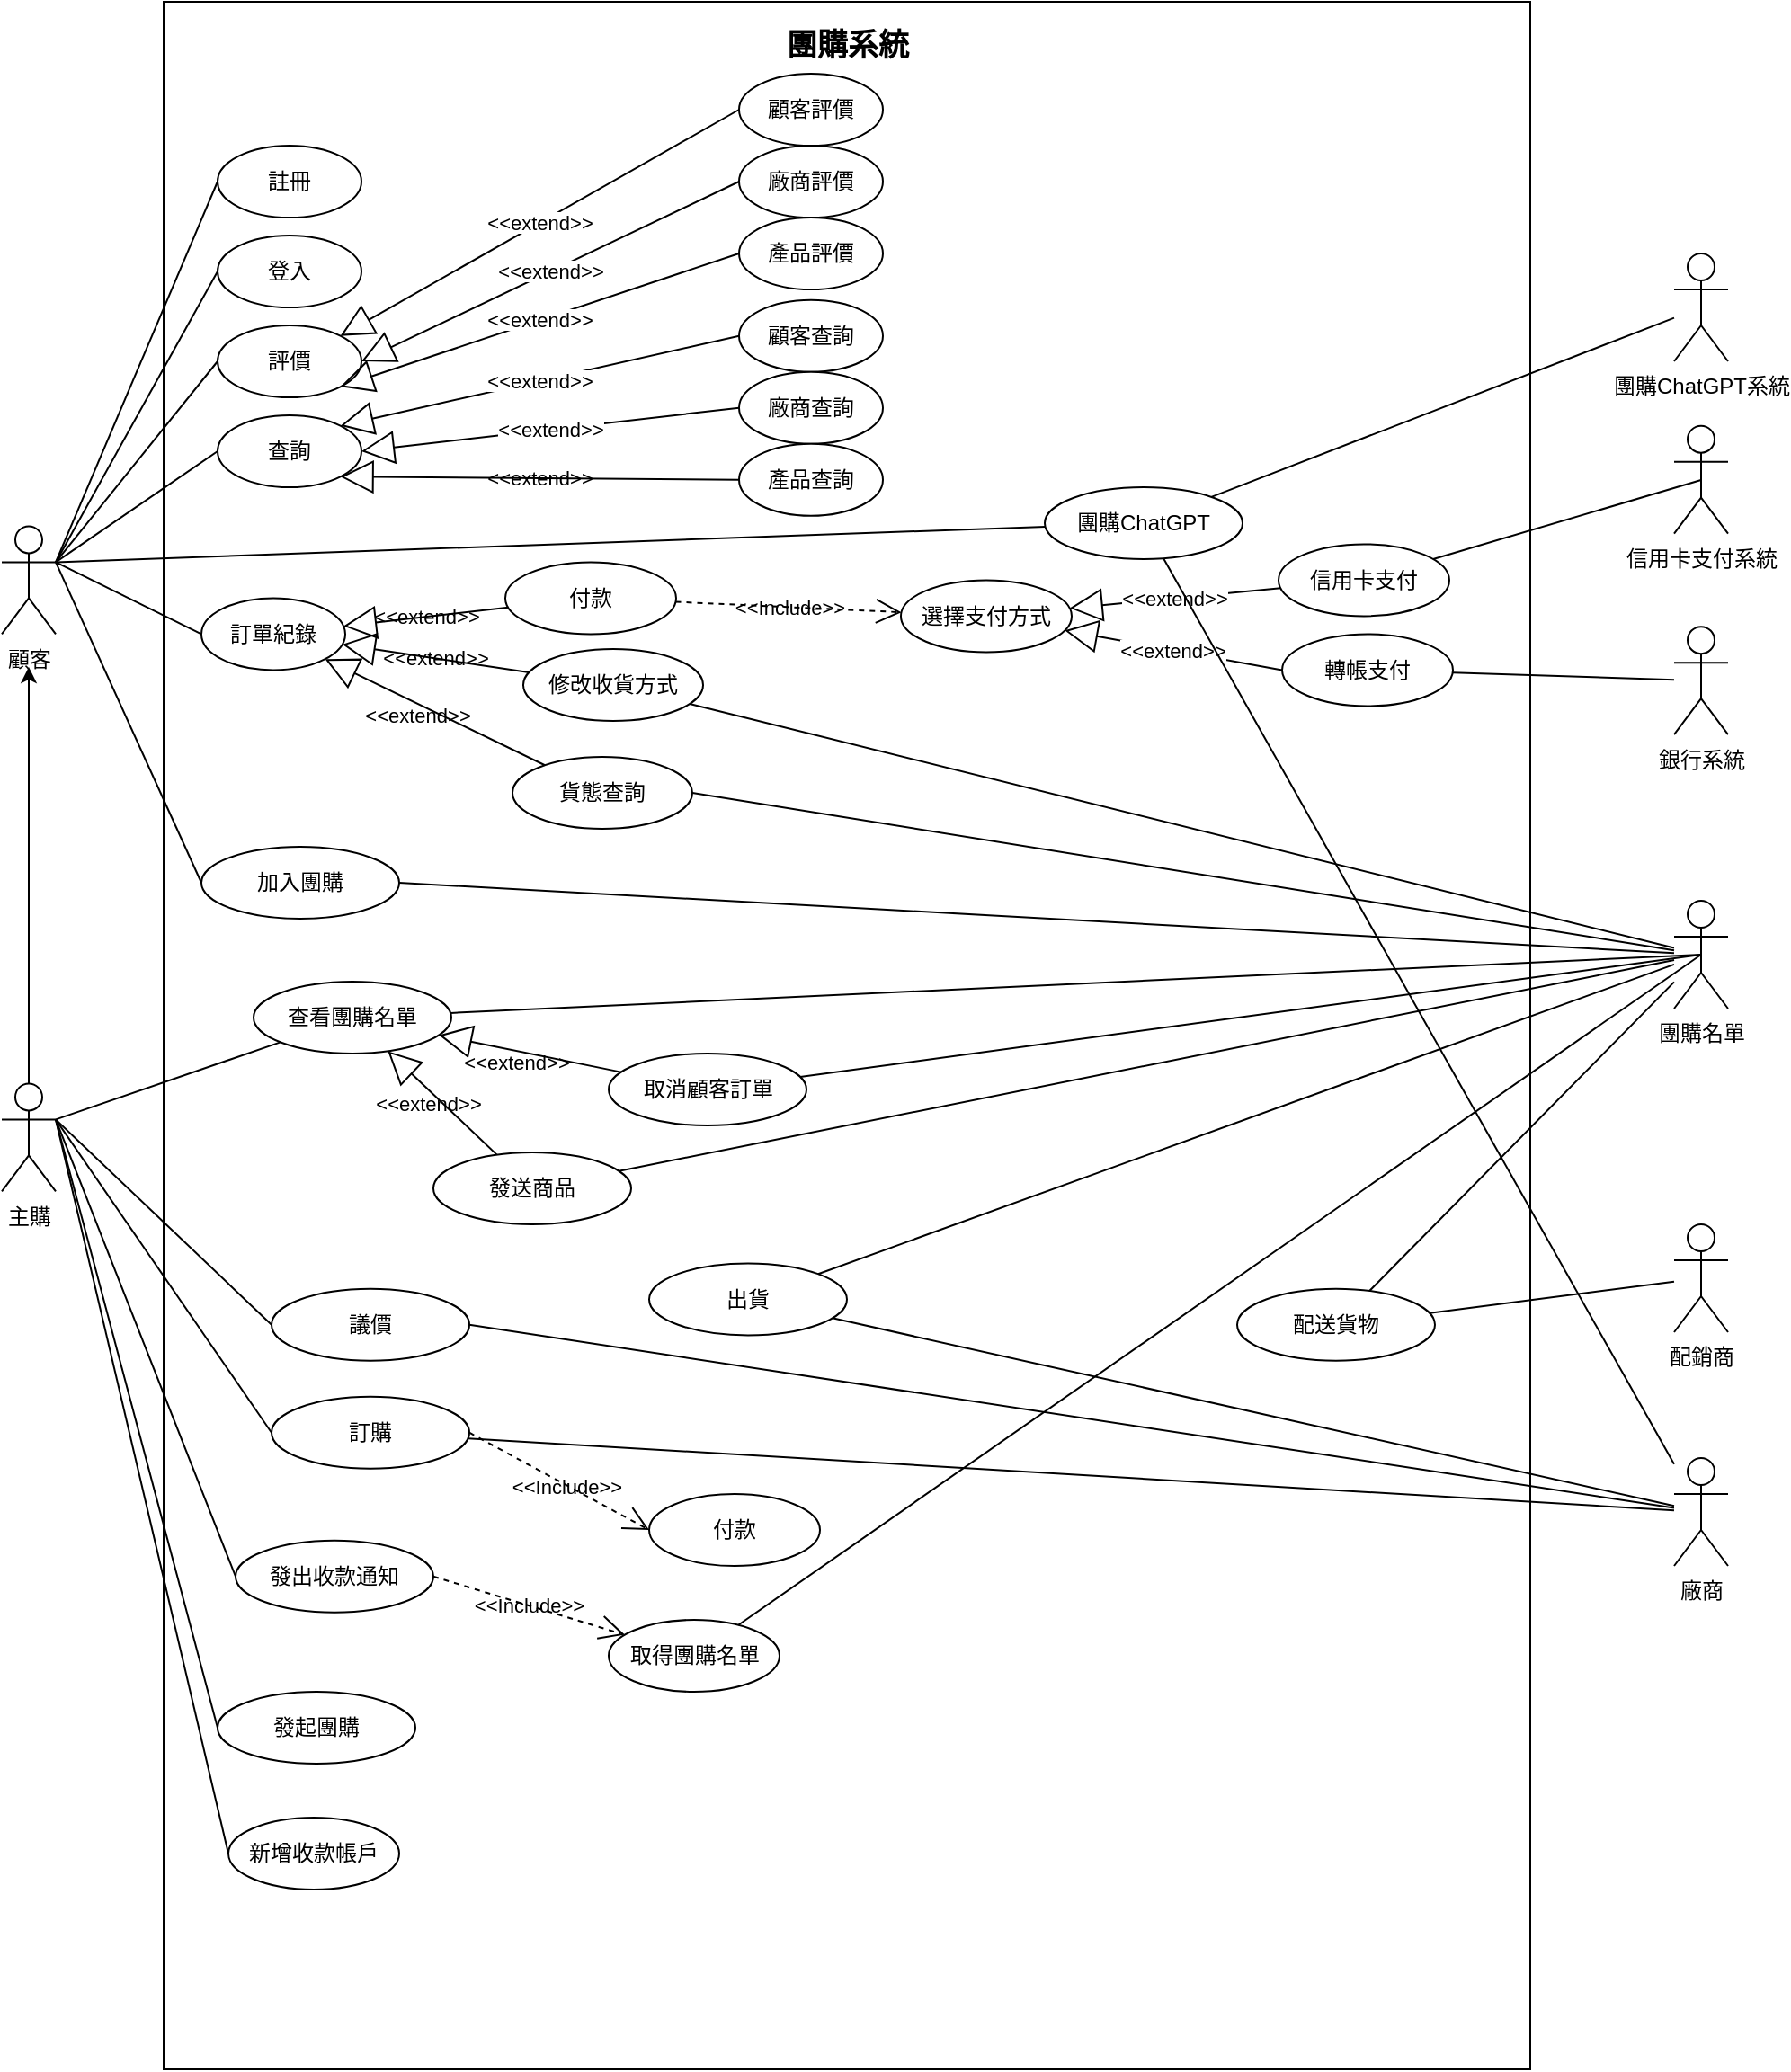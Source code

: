 <mxfile version="22.0.2" type="github">
  <diagram name="第 1 页" id="-ltAU7qZAbOefrUTDTnM">
    <mxGraphModel dx="802" dy="797" grid="1" gridSize="10" guides="1" tooltips="1" connect="1" arrows="1" fold="1" page="1" pageScale="1" pageWidth="827" pageHeight="1169" background="#FFFFFF" math="0" shadow="0">
      <root>
        <mxCell id="0" />
        <mxCell id="1" parent="0" />
        <mxCell id="23oSz3EyL7wXVmBEdO4Q-10" value="" style="rounded=0;whiteSpace=wrap;html=1;fillColor=none;" vertex="1" parent="1">
          <mxGeometry x="120" width="760" height="1150" as="geometry" />
        </mxCell>
        <mxCell id="TU4aSk22JaYozT5Npltr-1" value="顧客" style="shape=umlActor;verticalLabelPosition=bottom;verticalAlign=top;html=1;outlineConnect=0;labelBackgroundColor=none;rounded=1;" parent="1" vertex="1">
          <mxGeometry x="30" y="291.72" width="30" height="60" as="geometry" />
        </mxCell>
        <mxCell id="TU4aSk22JaYozT5Npltr-35" style="edgeStyle=orthogonalEdgeStyle;rounded=1;orthogonalLoop=1;jettySize=auto;html=1;labelBackgroundColor=none;fontColor=default;" parent="1" source="TU4aSk22JaYozT5Npltr-4" edge="1">
          <mxGeometry relative="1" as="geometry">
            <mxPoint x="45" y="370" as="targetPoint" />
          </mxGeometry>
        </mxCell>
        <mxCell id="TU4aSk22JaYozT5Npltr-4" value="主購" style="shape=umlActor;verticalLabelPosition=bottom;verticalAlign=top;html=1;outlineConnect=0;labelBackgroundColor=none;rounded=1;" parent="1" vertex="1">
          <mxGeometry x="30" y="601.72" width="30" height="60" as="geometry" />
        </mxCell>
        <mxCell id="TU4aSk22JaYozT5Npltr-7" value="廠商" style="shape=umlActor;verticalLabelPosition=bottom;verticalAlign=top;html=1;outlineConnect=0;labelBackgroundColor=none;rounded=1;" parent="1" vertex="1">
          <mxGeometry x="960" y="810" width="30" height="60" as="geometry" />
        </mxCell>
        <mxCell id="TU4aSk22JaYozT5Npltr-9" value="配銷商" style="shape=umlActor;verticalLabelPosition=bottom;verticalAlign=top;html=1;outlineConnect=0;labelBackgroundColor=none;rounded=1;" parent="1" vertex="1">
          <mxGeometry x="960" y="680" width="30" height="60" as="geometry" />
        </mxCell>
        <mxCell id="TU4aSk22JaYozT5Npltr-10" value="團購ChatGPT系統" style="shape=umlActor;verticalLabelPosition=bottom;verticalAlign=top;html=1;outlineConnect=0;labelBackgroundColor=none;rounded=1;" parent="1" vertex="1">
          <mxGeometry x="960" y="140" width="30" height="60" as="geometry" />
        </mxCell>
        <mxCell id="TU4aSk22JaYozT5Npltr-18" value="評價" style="ellipse;whiteSpace=wrap;html=1;labelBackgroundColor=none;rounded=1;" parent="1" vertex="1">
          <mxGeometry x="150" y="180" width="80" height="40" as="geometry" />
        </mxCell>
        <mxCell id="TU4aSk22JaYozT5Npltr-19" value="顧客評價" style="ellipse;whiteSpace=wrap;html=1;labelBackgroundColor=none;rounded=1;" parent="1" vertex="1">
          <mxGeometry x="440" y="40" width="80" height="40" as="geometry" />
        </mxCell>
        <mxCell id="TU4aSk22JaYozT5Npltr-20" value="廠商評價" style="ellipse;whiteSpace=wrap;html=1;labelBackgroundColor=none;rounded=1;" parent="1" vertex="1">
          <mxGeometry x="440" y="80" width="80" height="40" as="geometry" />
        </mxCell>
        <mxCell id="TU4aSk22JaYozT5Npltr-21" value="產品評價" style="ellipse;whiteSpace=wrap;html=1;labelBackgroundColor=none;rounded=1;" parent="1" vertex="1">
          <mxGeometry x="440" y="120" width="80" height="40" as="geometry" />
        </mxCell>
        <mxCell id="TU4aSk22JaYozT5Npltr-28" value="&lt;span style=&quot;color: rgb(0, 0, 0); font-family: Helvetica; font-size: 11px; font-style: normal; font-variant-ligatures: normal; font-variant-caps: normal; font-weight: 400; letter-spacing: normal; orphans: 2; text-align: center; text-indent: 0px; text-transform: none; widows: 2; word-spacing: 0px; -webkit-text-stroke-width: 0px; background-color: rgb(255, 255, 255); text-decoration-thickness: initial; text-decoration-style: initial; text-decoration-color: initial; float: none; display: inline !important;&quot;&gt;&amp;lt;&amp;lt;extend&amp;gt;&amp;gt;&lt;/span&gt;" style="endArrow=block;endSize=16;endFill=0;html=1;rounded=1;exitX=0;exitY=0.5;exitDx=0;exitDy=0;entryX=1;entryY=0;entryDx=0;entryDy=0;labelBackgroundColor=none;fontColor=default;" parent="1" source="TU4aSk22JaYozT5Npltr-19" target="TU4aSk22JaYozT5Npltr-18" edge="1">
          <mxGeometry width="160" relative="1" as="geometry">
            <mxPoint x="380" y="405.86" as="sourcePoint" />
            <mxPoint x="540" y="405.86" as="targetPoint" />
          </mxGeometry>
        </mxCell>
        <mxCell id="TU4aSk22JaYozT5Npltr-29" value="&lt;span style=&quot;color: rgb(0, 0, 0); font-family: Helvetica; font-size: 11px; font-style: normal; font-variant-ligatures: normal; font-variant-caps: normal; font-weight: 400; letter-spacing: normal; orphans: 2; text-align: center; text-indent: 0px; text-transform: none; widows: 2; word-spacing: 0px; -webkit-text-stroke-width: 0px; background-color: rgb(255, 255, 255); text-decoration-thickness: initial; text-decoration-style: initial; text-decoration-color: initial; float: none; display: inline !important;&quot;&gt;&amp;lt;&amp;lt;extend&amp;gt;&amp;gt;&lt;/span&gt;" style="endArrow=block;endSize=16;endFill=0;html=1;rounded=1;exitX=0;exitY=0.5;exitDx=0;exitDy=0;entryX=1;entryY=0.5;entryDx=0;entryDy=0;labelBackgroundColor=none;fontColor=default;" parent="1" source="TU4aSk22JaYozT5Npltr-20" target="TU4aSk22JaYozT5Npltr-18" edge="1">
          <mxGeometry width="160" relative="1" as="geometry">
            <mxPoint x="380" y="405.86" as="sourcePoint" />
            <mxPoint x="540" y="405.86" as="targetPoint" />
          </mxGeometry>
        </mxCell>
        <mxCell id="TU4aSk22JaYozT5Npltr-30" value="&lt;span style=&quot;color: rgb(0, 0, 0); font-family: Helvetica; font-size: 11px; font-style: normal; font-variant-ligatures: normal; font-variant-caps: normal; font-weight: 400; letter-spacing: normal; orphans: 2; text-align: center; text-indent: 0px; text-transform: none; widows: 2; word-spacing: 0px; -webkit-text-stroke-width: 0px; background-color: rgb(255, 255, 255); text-decoration-thickness: initial; text-decoration-style: initial; text-decoration-color: initial; float: none; display: inline !important;&quot;&gt;&amp;lt;&amp;lt;extend&amp;gt;&amp;gt;&lt;/span&gt;" style="endArrow=block;endSize=16;endFill=0;html=1;rounded=1;exitX=0;exitY=0.5;exitDx=0;exitDy=0;entryX=1;entryY=1;entryDx=0;entryDy=0;labelBackgroundColor=none;fontColor=default;" parent="1" source="TU4aSk22JaYozT5Npltr-21" target="TU4aSk22JaYozT5Npltr-18" edge="1">
          <mxGeometry width="160" relative="1" as="geometry">
            <mxPoint x="380" y="405.86" as="sourcePoint" />
            <mxPoint x="540" y="405.86" as="targetPoint" />
          </mxGeometry>
        </mxCell>
        <mxCell id="TU4aSk22JaYozT5Npltr-36" value="" style="endArrow=none;html=1;rounded=1;entryX=0;entryY=0.5;entryDx=0;entryDy=0;exitX=1;exitY=0.333;exitDx=0;exitDy=0;exitPerimeter=0;labelBackgroundColor=none;fontColor=default;" parent="1" source="TU4aSk22JaYozT5Npltr-1" target="TU4aSk22JaYozT5Npltr-18" edge="1">
          <mxGeometry width="50" height="50" relative="1" as="geometry">
            <mxPoint x="140" y="315.86" as="sourcePoint" />
            <mxPoint x="470" y="295.86" as="targetPoint" />
          </mxGeometry>
        </mxCell>
        <mxCell id="TU4aSk22JaYozT5Npltr-38" value="註冊" style="ellipse;whiteSpace=wrap;html=1;labelBackgroundColor=none;rounded=1;" parent="1" vertex="1">
          <mxGeometry x="150" y="80.0" width="80" height="40" as="geometry" />
        </mxCell>
        <mxCell id="TU4aSk22JaYozT5Npltr-39" value="登入" style="ellipse;whiteSpace=wrap;html=1;labelBackgroundColor=none;rounded=1;" parent="1" vertex="1">
          <mxGeometry x="150" y="130" width="80" height="40" as="geometry" />
        </mxCell>
        <mxCell id="TU4aSk22JaYozT5Npltr-40" value="" style="endArrow=none;html=1;rounded=1;entryX=0;entryY=0.5;entryDx=0;entryDy=0;exitX=1;exitY=0.333;exitDx=0;exitDy=0;exitPerimeter=0;labelBackgroundColor=none;fontColor=default;" parent="1" source="TU4aSk22JaYozT5Npltr-1" target="TU4aSk22JaYozT5Npltr-39" edge="1">
          <mxGeometry width="50" height="50" relative="1" as="geometry">
            <mxPoint x="420" y="305.86" as="sourcePoint" />
            <mxPoint x="470" y="255.86" as="targetPoint" />
          </mxGeometry>
        </mxCell>
        <mxCell id="TU4aSk22JaYozT5Npltr-41" value="" style="endArrow=none;html=1;rounded=1;entryX=0;entryY=0.5;entryDx=0;entryDy=0;labelBackgroundColor=none;fontColor=default;" parent="1" target="TU4aSk22JaYozT5Npltr-38" edge="1">
          <mxGeometry width="50" height="50" relative="1" as="geometry">
            <mxPoint x="60" y="311.72" as="sourcePoint" />
            <mxPoint x="81.716" y="225.862" as="targetPoint" />
          </mxGeometry>
        </mxCell>
        <mxCell id="TU4aSk22JaYozT5Npltr-43" value="查詢" style="ellipse;whiteSpace=wrap;html=1;labelBackgroundColor=none;rounded=1;" parent="1" vertex="1">
          <mxGeometry x="150" y="230" width="80" height="40" as="geometry" />
        </mxCell>
        <mxCell id="TU4aSk22JaYozT5Npltr-44" value="顧客查詢" style="ellipse;whiteSpace=wrap;html=1;labelBackgroundColor=none;rounded=1;" parent="1" vertex="1">
          <mxGeometry x="440" y="165.86" width="80" height="40" as="geometry" />
        </mxCell>
        <mxCell id="TU4aSk22JaYozT5Npltr-45" value="廠商查詢" style="ellipse;whiteSpace=wrap;html=1;labelBackgroundColor=none;rounded=1;" parent="1" vertex="1">
          <mxGeometry x="440" y="205.86" width="80" height="40" as="geometry" />
        </mxCell>
        <mxCell id="TU4aSk22JaYozT5Npltr-46" value="產品查詢" style="ellipse;whiteSpace=wrap;html=1;labelBackgroundColor=none;rounded=1;" parent="1" vertex="1">
          <mxGeometry x="440" y="245.86" width="80" height="40" as="geometry" />
        </mxCell>
        <mxCell id="TU4aSk22JaYozT5Npltr-47" value="&lt;span style=&quot;color: rgb(0, 0, 0); font-family: Helvetica; font-size: 11px; font-style: normal; font-variant-ligatures: normal; font-variant-caps: normal; font-weight: 400; letter-spacing: normal; orphans: 2; text-align: center; text-indent: 0px; text-transform: none; widows: 2; word-spacing: 0px; -webkit-text-stroke-width: 0px; background-color: rgb(255, 255, 255); text-decoration-thickness: initial; text-decoration-style: initial; text-decoration-color: initial; float: none; display: inline !important;&quot;&gt;&amp;lt;&amp;lt;extend&amp;gt;&amp;gt;&lt;/span&gt;" style="endArrow=block;endSize=16;endFill=0;html=1;rounded=1;exitX=0;exitY=0.5;exitDx=0;exitDy=0;entryX=1;entryY=0;entryDx=0;entryDy=0;labelBackgroundColor=none;fontColor=default;" parent="1" source="TU4aSk22JaYozT5Npltr-44" target="TU4aSk22JaYozT5Npltr-43" edge="1">
          <mxGeometry width="160" relative="1" as="geometry">
            <mxPoint x="390" y="555.86" as="sourcePoint" />
            <mxPoint x="550" y="555.86" as="targetPoint" />
          </mxGeometry>
        </mxCell>
        <mxCell id="TU4aSk22JaYozT5Npltr-48" value="&lt;span style=&quot;color: rgb(0, 0, 0); font-family: Helvetica; font-size: 11px; font-style: normal; font-variant-ligatures: normal; font-variant-caps: normal; font-weight: 400; letter-spacing: normal; orphans: 2; text-align: center; text-indent: 0px; text-transform: none; widows: 2; word-spacing: 0px; -webkit-text-stroke-width: 0px; background-color: rgb(255, 255, 255); text-decoration-thickness: initial; text-decoration-style: initial; text-decoration-color: initial; float: none; display: inline !important;&quot;&gt;&amp;lt;&amp;lt;extend&amp;gt;&amp;gt;&lt;/span&gt;" style="endArrow=block;endSize=16;endFill=0;html=1;rounded=1;exitX=0;exitY=0.5;exitDx=0;exitDy=0;entryX=1;entryY=0.5;entryDx=0;entryDy=0;labelBackgroundColor=none;fontColor=default;" parent="1" source="TU4aSk22JaYozT5Npltr-45" target="TU4aSk22JaYozT5Npltr-43" edge="1">
          <mxGeometry width="160" relative="1" as="geometry">
            <mxPoint x="390" y="555.86" as="sourcePoint" />
            <mxPoint x="550" y="555.86" as="targetPoint" />
          </mxGeometry>
        </mxCell>
        <mxCell id="TU4aSk22JaYozT5Npltr-49" value="&amp;lt;&amp;lt;extend&amp;gt;&amp;gt;" style="endArrow=block;endSize=16;endFill=0;html=1;rounded=1;exitX=0;exitY=0.5;exitDx=0;exitDy=0;entryX=1;entryY=1;entryDx=0;entryDy=0;labelBackgroundColor=none;fontColor=default;" parent="1" source="TU4aSk22JaYozT5Npltr-46" target="TU4aSk22JaYozT5Npltr-43" edge="1">
          <mxGeometry width="160" relative="1" as="geometry">
            <mxPoint x="390" y="555.86" as="sourcePoint" />
            <mxPoint x="550" y="555.86" as="targetPoint" />
          </mxGeometry>
        </mxCell>
        <mxCell id="TU4aSk22JaYozT5Npltr-51" value="" style="endArrow=none;html=1;rounded=1;entryX=1;entryY=0.333;entryDx=0;entryDy=0;entryPerimeter=0;exitX=0;exitY=0.5;exitDx=0;exitDy=0;labelBackgroundColor=none;fontColor=default;" parent="1" source="TU4aSk22JaYozT5Npltr-43" target="TU4aSk22JaYozT5Npltr-1" edge="1">
          <mxGeometry width="50" height="50" relative="1" as="geometry">
            <mxPoint x="420" y="405.86" as="sourcePoint" />
            <mxPoint x="470" y="355.86" as="targetPoint" />
          </mxGeometry>
        </mxCell>
        <mxCell id="TU4aSk22JaYozT5Npltr-55" value="加入團購" style="ellipse;whiteSpace=wrap;html=1;labelBackgroundColor=none;rounded=1;" parent="1" vertex="1">
          <mxGeometry x="141" y="470" width="110" height="40" as="geometry" />
        </mxCell>
        <mxCell id="TU4aSk22JaYozT5Npltr-63" value="" style="endArrow=none;html=1;rounded=1;entryX=1;entryY=0.333;entryDx=0;entryDy=0;entryPerimeter=0;exitX=0;exitY=0.5;exitDx=0;exitDy=0;labelBackgroundColor=none;fontColor=default;" parent="1" source="TU4aSk22JaYozT5Npltr-55" target="TU4aSk22JaYozT5Npltr-1" edge="1">
          <mxGeometry width="50" height="50" relative="1" as="geometry">
            <mxPoint x="430" y="535.86" as="sourcePoint" />
            <mxPoint x="480" y="485.86" as="targetPoint" />
          </mxGeometry>
        </mxCell>
        <mxCell id="TU4aSk22JaYozT5Npltr-65" value="發出收款通知" style="ellipse;whiteSpace=wrap;html=1;labelBackgroundColor=none;rounded=1;" parent="1" vertex="1">
          <mxGeometry x="160" y="855.86" width="110" height="40" as="geometry" />
        </mxCell>
        <mxCell id="TU4aSk22JaYozT5Npltr-67" value="" style="endArrow=none;html=1;rounded=1;entryX=0;entryY=0.5;entryDx=0;entryDy=0;exitX=1;exitY=0.333;exitDx=0;exitDy=0;exitPerimeter=0;labelBackgroundColor=none;fontColor=default;" parent="1" source="TU4aSk22JaYozT5Npltr-4" target="TU4aSk22JaYozT5Npltr-65" edge="1">
          <mxGeometry width="50" height="50" relative="1" as="geometry">
            <mxPoint x="430" y="565.86" as="sourcePoint" />
            <mxPoint x="480" y="515.86" as="targetPoint" />
          </mxGeometry>
        </mxCell>
        <mxCell id="TU4aSk22JaYozT5Npltr-68" value="取得團購名單" style="ellipse;whiteSpace=wrap;html=1;labelBackgroundColor=none;rounded=1;" parent="1" vertex="1">
          <mxGeometry x="367.5" y="900" width="95" height="40" as="geometry" />
        </mxCell>
        <mxCell id="TU4aSk22JaYozT5Npltr-69" value="&amp;lt;&amp;lt;Include&amp;gt;&amp;gt;" style="endArrow=open;endSize=12;dashed=1;html=1;rounded=1;exitX=1;exitY=0.5;exitDx=0;exitDy=0;labelBackgroundColor=none;fontColor=default;" parent="1" source="TU4aSk22JaYozT5Npltr-65" target="TU4aSk22JaYozT5Npltr-68" edge="1">
          <mxGeometry width="160" relative="1" as="geometry">
            <mxPoint x="241" y="660.86" as="sourcePoint" />
            <mxPoint x="461" y="660.5" as="targetPoint" />
          </mxGeometry>
        </mxCell>
        <mxCell id="TU4aSk22JaYozT5Npltr-70" value="發起團購" style="ellipse;whiteSpace=wrap;html=1;labelBackgroundColor=none;rounded=1;" parent="1" vertex="1">
          <mxGeometry x="150" y="940" width="110" height="40" as="geometry" />
        </mxCell>
        <mxCell id="TU4aSk22JaYozT5Npltr-71" value="" style="endArrow=none;html=1;rounded=1;entryX=0;entryY=0.5;entryDx=0;entryDy=0;exitX=1;exitY=0.333;exitDx=0;exitDy=0;exitPerimeter=0;labelBackgroundColor=none;fontColor=default;" parent="1" source="TU4aSk22JaYozT5Npltr-4" target="TU4aSk22JaYozT5Npltr-70" edge="1">
          <mxGeometry width="50" height="50" relative="1" as="geometry">
            <mxPoint x="410" y="585.86" as="sourcePoint" />
            <mxPoint x="460" y="535.86" as="targetPoint" />
          </mxGeometry>
        </mxCell>
        <mxCell id="TU4aSk22JaYozT5Npltr-72" value="議價" style="ellipse;whiteSpace=wrap;html=1;labelBackgroundColor=none;rounded=1;" parent="1" vertex="1">
          <mxGeometry x="180" y="715.86" width="110" height="40" as="geometry" />
        </mxCell>
        <mxCell id="TU4aSk22JaYozT5Npltr-73" value="" style="endArrow=none;html=1;rounded=1;entryX=1;entryY=0.333;entryDx=0;entryDy=0;entryPerimeter=0;exitX=0;exitY=0.5;exitDx=0;exitDy=0;labelBackgroundColor=none;fontColor=default;" parent="1" source="TU4aSk22JaYozT5Npltr-72" target="TU4aSk22JaYozT5Npltr-4" edge="1">
          <mxGeometry width="50" height="50" relative="1" as="geometry">
            <mxPoint x="410" y="735.86" as="sourcePoint" />
            <mxPoint x="460" y="685.86" as="targetPoint" />
          </mxGeometry>
        </mxCell>
        <mxCell id="TU4aSk22JaYozT5Npltr-75" value="訂購" style="ellipse;whiteSpace=wrap;html=1;labelBackgroundColor=none;rounded=1;" parent="1" vertex="1">
          <mxGeometry x="180" y="775.86" width="110" height="40" as="geometry" />
        </mxCell>
        <mxCell id="TU4aSk22JaYozT5Npltr-76" value="" style="endArrow=none;html=1;rounded=1;exitX=0;exitY=0.5;exitDx=0;exitDy=0;entryX=1;entryY=0.333;entryDx=0;entryDy=0;entryPerimeter=0;labelBackgroundColor=none;fontColor=default;" parent="1" source="TU4aSk22JaYozT5Npltr-75" target="TU4aSk22JaYozT5Npltr-4" edge="1">
          <mxGeometry width="50" height="50" relative="1" as="geometry">
            <mxPoint x="410" y="725.86" as="sourcePoint" />
            <mxPoint x="60" y="625.86" as="targetPoint" />
          </mxGeometry>
        </mxCell>
        <mxCell id="TU4aSk22JaYozT5Npltr-77" value="付款" style="ellipse;whiteSpace=wrap;html=1;labelBackgroundColor=none;rounded=1;" parent="1" vertex="1">
          <mxGeometry x="390" y="830" width="95" height="40" as="geometry" />
        </mxCell>
        <mxCell id="TU4aSk22JaYozT5Npltr-78" value="&amp;lt;&amp;lt;Include&amp;gt;&amp;gt;" style="endArrow=open;endSize=12;dashed=1;html=1;rounded=1;entryX=0;entryY=0.5;entryDx=0;entryDy=0;exitX=1;exitY=0.5;exitDx=0;exitDy=0;labelBackgroundColor=none;fontColor=default;" parent="1" source="TU4aSk22JaYozT5Npltr-75" target="TU4aSk22JaYozT5Npltr-77" edge="1">
          <mxGeometry x="0.088" y="-1" width="160" relative="1" as="geometry">
            <mxPoint x="240" y="795.86" as="sourcePoint" />
            <mxPoint x="455" y="784.5" as="targetPoint" />
            <mxPoint as="offset" />
          </mxGeometry>
        </mxCell>
        <mxCell id="TU4aSk22JaYozT5Npltr-84" value="新增收款帳戶" style="ellipse;whiteSpace=wrap;html=1;labelBackgroundColor=none;rounded=1;" parent="1" vertex="1">
          <mxGeometry x="156" y="1010" width="95" height="40" as="geometry" />
        </mxCell>
        <mxCell id="TU4aSk22JaYozT5Npltr-86" value="選擇支付方式" style="ellipse;whiteSpace=wrap;html=1;labelBackgroundColor=none;rounded=1;" parent="1" vertex="1">
          <mxGeometry x="530" y="321.72" width="95" height="40" as="geometry" />
        </mxCell>
        <mxCell id="TU4aSk22JaYozT5Npltr-87" value="&amp;lt;&amp;lt;Include&amp;gt;&amp;gt;" style="endArrow=open;endSize=12;dashed=1;html=1;rounded=1;labelBackgroundColor=none;fontColor=default;" parent="1" source="TU4aSk22JaYozT5Npltr-97" target="TU4aSk22JaYozT5Npltr-86" edge="1">
          <mxGeometry width="160" relative="1" as="geometry">
            <mxPoint x="260" y="655.86" as="sourcePoint" />
            <mxPoint x="489" y="690.36" as="targetPoint" />
          </mxGeometry>
        </mxCell>
        <mxCell id="TU4aSk22JaYozT5Npltr-88" value="信用卡支付" style="ellipse;whiteSpace=wrap;html=1;labelBackgroundColor=none;rounded=1;" parent="1" vertex="1">
          <mxGeometry x="740" y="301.72" width="95" height="40" as="geometry" />
        </mxCell>
        <mxCell id="TU4aSk22JaYozT5Npltr-91" value="&lt;span style=&quot;color: rgb(0, 0, 0); font-family: Helvetica; font-size: 11px; font-style: normal; font-variant-ligatures: normal; font-variant-caps: normal; font-weight: 400; letter-spacing: normal; orphans: 2; text-align: center; text-indent: 0px; text-transform: none; widows: 2; word-spacing: 0px; -webkit-text-stroke-width: 0px; background-color: rgb(255, 255, 255); text-decoration-thickness: initial; text-decoration-style: initial; text-decoration-color: initial; float: none; display: inline !important;&quot;&gt;&amp;lt;&amp;lt;extend&amp;gt;&amp;gt;&lt;/span&gt;" style="endArrow=block;endSize=16;endFill=0;html=1;rounded=1;labelBackgroundColor=none;fontColor=default;" parent="1" source="TU4aSk22JaYozT5Npltr-88" target="TU4aSk22JaYozT5Npltr-86" edge="1">
          <mxGeometry x="0.001" width="160" relative="1" as="geometry">
            <mxPoint x="622" y="429.86" as="sourcePoint" />
            <mxPoint x="480" y="525.86" as="targetPoint" />
            <mxPoint as="offset" />
          </mxGeometry>
        </mxCell>
        <mxCell id="TU4aSk22JaYozT5Npltr-92" value="轉帳支付" style="ellipse;whiteSpace=wrap;html=1;labelBackgroundColor=none;rounded=1;" parent="1" vertex="1">
          <mxGeometry x="742" y="351.72" width="95" height="40" as="geometry" />
        </mxCell>
        <mxCell id="TU4aSk22JaYozT5Npltr-93" value="&lt;span style=&quot;color: rgb(0, 0, 0); font-family: Helvetica; font-size: 11px; font-style: normal; font-variant-ligatures: normal; font-variant-caps: normal; font-weight: 400; letter-spacing: normal; orphans: 2; text-align: center; text-indent: 0px; text-transform: none; widows: 2; word-spacing: 0px; -webkit-text-stroke-width: 0px; background-color: rgb(255, 255, 255); text-decoration-thickness: initial; text-decoration-style: initial; text-decoration-color: initial; float: none; display: inline !important;&quot;&gt;&amp;lt;&amp;lt;extend&amp;gt;&amp;gt;&lt;br&gt;&lt;/span&gt;" style="endArrow=block;endSize=16;endFill=0;html=1;rounded=1;exitX=0;exitY=0.5;exitDx=0;exitDy=0;labelBackgroundColor=none;fontColor=default;" parent="1" source="TU4aSk22JaYozT5Npltr-92" target="TU4aSk22JaYozT5Npltr-86" edge="1">
          <mxGeometry x="-0.001" width="160" relative="1" as="geometry">
            <mxPoint x="629" y="489.86" as="sourcePoint" />
            <mxPoint x="460" y="715.86" as="targetPoint" />
            <mxPoint as="offset" />
          </mxGeometry>
        </mxCell>
        <mxCell id="TU4aSk22JaYozT5Npltr-97" value="付款" style="ellipse;whiteSpace=wrap;html=1;labelBackgroundColor=none;rounded=1;" parent="1" vertex="1">
          <mxGeometry x="310" y="311.72" width="95" height="40" as="geometry" />
        </mxCell>
        <mxCell id="TU4aSk22JaYozT5Npltr-100" value="" style="endArrow=none;html=1;rounded=1;labelBackgroundColor=none;fontColor=default;" parent="1" source="TU4aSk22JaYozT5Npltr-75" target="TU4aSk22JaYozT5Npltr-7" edge="1">
          <mxGeometry width="50" height="50" relative="1" as="geometry">
            <mxPoint x="300" y="745.86" as="sourcePoint" />
            <mxPoint x="670" y="735.86" as="targetPoint" />
          </mxGeometry>
        </mxCell>
        <mxCell id="TU4aSk22JaYozT5Npltr-102" value="出貨" style="ellipse;whiteSpace=wrap;html=1;labelBackgroundColor=none;rounded=1;" parent="1" vertex="1">
          <mxGeometry x="390" y="701.72" width="110" height="40" as="geometry" />
        </mxCell>
        <mxCell id="TU4aSk22JaYozT5Npltr-103" value="" style="endArrow=none;html=1;rounded=1;exitX=1;exitY=0.5;exitDx=0;exitDy=0;labelBackgroundColor=none;fontColor=default;" parent="1" target="TU4aSk22JaYozT5Npltr-7" edge="1">
          <mxGeometry width="50" height="50" relative="1" as="geometry">
            <mxPoint x="290" y="735.86" as="sourcePoint" />
            <mxPoint x="670" y="705.86" as="targetPoint" />
          </mxGeometry>
        </mxCell>
        <mxCell id="TU4aSk22JaYozT5Npltr-104" value="" style="endArrow=none;html=1;rounded=1;labelBackgroundColor=none;fontColor=default;" parent="1" source="TU4aSk22JaYozT5Npltr-102" target="TU4aSk22JaYozT5Npltr-7" edge="1">
          <mxGeometry width="50" height="50" relative="1" as="geometry">
            <mxPoint x="300" y="745.86" as="sourcePoint" />
            <mxPoint x="680" y="715.86" as="targetPoint" />
          </mxGeometry>
        </mxCell>
        <mxCell id="TU4aSk22JaYozT5Npltr-105" value="配送貨物" style="ellipse;whiteSpace=wrap;html=1;labelBackgroundColor=none;rounded=1;" parent="1" vertex="1">
          <mxGeometry x="717" y="715.86" width="110" height="40" as="geometry" />
        </mxCell>
        <mxCell id="TU4aSk22JaYozT5Npltr-106" value="" style="endArrow=none;html=1;rounded=1;labelBackgroundColor=none;fontColor=default;" parent="1" source="TU4aSk22JaYozT5Npltr-105" target="TU4aSk22JaYozT5Npltr-9" edge="1">
          <mxGeometry width="50" height="50" relative="1" as="geometry">
            <mxPoint x="400" y="960" as="sourcePoint" />
            <mxPoint x="770" y="920" as="targetPoint" />
          </mxGeometry>
        </mxCell>
        <mxCell id="TU4aSk22JaYozT5Npltr-108" value="發送商品" style="ellipse;whiteSpace=wrap;html=1;labelBackgroundColor=none;rounded=1;" parent="1" vertex="1">
          <mxGeometry x="270" y="640" width="110" height="40" as="geometry" />
        </mxCell>
        <mxCell id="TU4aSk22JaYozT5Npltr-113" value="取消顧客訂單" style="ellipse;whiteSpace=wrap;html=1;labelBackgroundColor=none;rounded=1;" parent="1" vertex="1">
          <mxGeometry x="367.5" y="585" width="110" height="40" as="geometry" />
        </mxCell>
        <mxCell id="TU4aSk22JaYozT5Npltr-115" value="訂單紀錄" style="ellipse;whiteSpace=wrap;html=1;labelBackgroundColor=none;rounded=1;" parent="1" vertex="1">
          <mxGeometry x="141" y="331.72" width="80" height="40" as="geometry" />
        </mxCell>
        <mxCell id="TU4aSk22JaYozT5Npltr-117" value="" style="endArrow=none;html=1;rounded=1;exitX=0;exitY=0.5;exitDx=0;exitDy=0;entryX=1;entryY=0.333;entryDx=0;entryDy=0;entryPerimeter=0;labelBackgroundColor=none;fontColor=default;" parent="1" source="TU4aSk22JaYozT5Npltr-115" target="TU4aSk22JaYozT5Npltr-1" edge="1">
          <mxGeometry width="50" height="50" relative="1" as="geometry">
            <mxPoint x="160" y="355.86" as="sourcePoint" />
            <mxPoint x="60" y="315.86" as="targetPoint" />
          </mxGeometry>
        </mxCell>
        <mxCell id="TU4aSk22JaYozT5Npltr-118" value="貨態查詢" style="ellipse;whiteSpace=wrap;html=1;labelBackgroundColor=none;rounded=1;" parent="1" vertex="1">
          <mxGeometry x="314" y="420" width="100" height="40" as="geometry" />
        </mxCell>
        <mxCell id="TU4aSk22JaYozT5Npltr-119" value="&amp;lt;&amp;lt;extend&amp;gt;&amp;gt;" style="endArrow=block;endSize=16;endFill=0;html=1;rounded=1;labelBackgroundColor=none;fontColor=default;" parent="1" source="TU4aSk22JaYozT5Npltr-118" target="TU4aSk22JaYozT5Npltr-115" edge="1">
          <mxGeometry x="0.129" y="6" width="160" relative="1" as="geometry">
            <mxPoint x="480" y="395.86" as="sourcePoint" />
            <mxPoint x="228" y="369.86" as="targetPoint" />
            <mxPoint as="offset" />
          </mxGeometry>
        </mxCell>
        <mxCell id="TU4aSk22JaYozT5Npltr-124" value="" style="endArrow=none;html=1;rounded=1;entryX=1;entryY=0.5;entryDx=0;entryDy=0;labelBackgroundColor=none;fontColor=default;" parent="1" source="TU4aSk22JaYozT5Npltr-154" target="TU4aSk22JaYozT5Npltr-118" edge="1">
          <mxGeometry width="50" height="50" relative="1" as="geometry">
            <mxPoint x="643" y="330.86" as="sourcePoint" />
            <mxPoint x="550" y="320.86" as="targetPoint" />
          </mxGeometry>
        </mxCell>
        <mxCell id="TU4aSk22JaYozT5Npltr-137" value="修改收貨方式" style="ellipse;whiteSpace=wrap;html=1;labelBackgroundColor=none;rounded=1;" parent="1" vertex="1">
          <mxGeometry x="320" y="360" width="100" height="40" as="geometry" />
        </mxCell>
        <mxCell id="TU4aSk22JaYozT5Npltr-138" value="&amp;lt;&amp;lt;extend&amp;gt;&amp;gt;" style="endArrow=block;endSize=16;endFill=0;html=1;rounded=1;labelBackgroundColor=none;fontColor=default;" parent="1" source="TU4aSk22JaYozT5Npltr-137" target="TU4aSk22JaYozT5Npltr-115" edge="1">
          <mxGeometry width="160" relative="1" as="geometry">
            <mxPoint x="355" y="360" as="sourcePoint" />
            <mxPoint x="243" y="332" as="targetPoint" />
          </mxGeometry>
        </mxCell>
        <mxCell id="TU4aSk22JaYozT5Npltr-140" value="" style="endArrow=none;html=1;rounded=1;labelBackgroundColor=none;fontColor=default;" parent="1" source="TU4aSk22JaYozT5Npltr-102" target="TU4aSk22JaYozT5Npltr-154" edge="1">
          <mxGeometry width="50" height="50" relative="1" as="geometry">
            <mxPoint x="551.252" y="631.805" as="sourcePoint" />
            <mxPoint x="70" y="632" as="targetPoint" />
          </mxGeometry>
        </mxCell>
        <mxCell id="TU4aSk22JaYozT5Npltr-149" value="&amp;lt;&amp;lt;extend&amp;gt;&amp;gt;" style="endArrow=block;endSize=16;endFill=0;html=1;rounded=1;labelBackgroundColor=none;fontColor=default;" parent="1" source="TU4aSk22JaYozT5Npltr-97" target="TU4aSk22JaYozT5Npltr-115" edge="1">
          <mxGeometry width="160" relative="1" as="geometry">
            <mxPoint x="359" y="414" as="sourcePoint" />
            <mxPoint x="248" y="433" as="targetPoint" />
          </mxGeometry>
        </mxCell>
        <mxCell id="TU4aSk22JaYozT5Npltr-150" value="信用卡支付系統" style="shape=umlActor;verticalLabelPosition=bottom;verticalAlign=top;html=1;outlineConnect=0;labelBackgroundColor=none;rounded=1;" parent="1" vertex="1">
          <mxGeometry x="960" y="235.86" width="30" height="60" as="geometry" />
        </mxCell>
        <mxCell id="TU4aSk22JaYozT5Npltr-151" value="銀行系統" style="shape=umlActor;verticalLabelPosition=bottom;verticalAlign=top;html=1;outlineConnect=0;labelBackgroundColor=none;rounded=1;" parent="1" vertex="1">
          <mxGeometry x="960" y="347.58" width="30" height="60" as="geometry" />
        </mxCell>
        <mxCell id="TU4aSk22JaYozT5Npltr-152" value="" style="endArrow=none;html=1;rounded=1;labelBackgroundColor=none;fontColor=default;" parent="1" source="TU4aSk22JaYozT5Npltr-151" target="TU4aSk22JaYozT5Npltr-92" edge="1">
          <mxGeometry width="50" height="50" relative="1" as="geometry">
            <mxPoint x="970" y="510" as="sourcePoint" />
            <mxPoint x="424" y="450" as="targetPoint" />
          </mxGeometry>
        </mxCell>
        <mxCell id="TU4aSk22JaYozT5Npltr-154" value="團購名單" style="shape=umlActor;verticalLabelPosition=bottom;verticalAlign=top;html=1;outlineConnect=0;labelBackgroundColor=none;rounded=1;" parent="1" vertex="1">
          <mxGeometry x="960" y="500" width="30" height="60" as="geometry" />
        </mxCell>
        <mxCell id="TU4aSk22JaYozT5Npltr-155" value="" style="endArrow=none;html=1;rounded=1;entryX=1;entryY=0.5;entryDx=0;entryDy=0;labelBackgroundColor=none;fontColor=default;" parent="1" source="TU4aSk22JaYozT5Npltr-154" target="TU4aSk22JaYozT5Npltr-55" edge="1">
          <mxGeometry width="50" height="50" relative="1" as="geometry">
            <mxPoint x="970" y="560" as="sourcePoint" />
            <mxPoint x="424" y="450" as="targetPoint" />
          </mxGeometry>
        </mxCell>
        <mxCell id="TU4aSk22JaYozT5Npltr-156" value="" style="endArrow=none;html=1;rounded=1;labelBackgroundColor=none;fontColor=default;" parent="1" source="TU4aSk22JaYozT5Npltr-154" target="TU4aSk22JaYozT5Npltr-137" edge="1">
          <mxGeometry width="50" height="50" relative="1" as="geometry">
            <mxPoint x="970" y="471" as="sourcePoint" />
            <mxPoint x="250" y="500" as="targetPoint" />
          </mxGeometry>
        </mxCell>
        <mxCell id="TU4aSk22JaYozT5Npltr-157" value="" style="endArrow=none;html=1;rounded=1;exitX=0.5;exitY=0.5;exitDx=0;exitDy=0;exitPerimeter=0;labelBackgroundColor=none;fontColor=default;" parent="1" source="TU4aSk22JaYozT5Npltr-154" target="TU4aSk22JaYozT5Npltr-158" edge="1">
          <mxGeometry width="50" height="50" relative="1" as="geometry">
            <mxPoint x="970" y="468" as="sourcePoint" />
            <mxPoint x="350" y="590" as="targetPoint" />
          </mxGeometry>
        </mxCell>
        <mxCell id="TU4aSk22JaYozT5Npltr-158" value="查看團購名單" style="ellipse;whiteSpace=wrap;html=1;labelBackgroundColor=none;rounded=1;" parent="1" vertex="1">
          <mxGeometry x="170" y="545" width="110" height="40" as="geometry" />
        </mxCell>
        <mxCell id="TU4aSk22JaYozT5Npltr-159" value="" style="endArrow=none;html=1;rounded=1;entryX=1;entryY=0.333;entryDx=0;entryDy=0;entryPerimeter=0;labelBackgroundColor=none;fontColor=default;" parent="1" source="TU4aSk22JaYozT5Npltr-158" target="TU4aSk22JaYozT5Npltr-4" edge="1">
          <mxGeometry width="50" height="50" relative="1" as="geometry">
            <mxPoint x="985" y="470" as="sourcePoint" />
            <mxPoint x="296" y="574" as="targetPoint" />
          </mxGeometry>
        </mxCell>
        <mxCell id="23oSz3EyL7wXVmBEdO4Q-1" value="團購ChatGPT" style="ellipse;whiteSpace=wrap;html=1;labelBackgroundColor=none;rounded=1;" vertex="1" parent="1">
          <mxGeometry x="610" y="270" width="110" height="40" as="geometry" />
        </mxCell>
        <mxCell id="23oSz3EyL7wXVmBEdO4Q-2" value="" style="endArrow=none;html=1;rounded=1;labelBackgroundColor=none;fontColor=default;entryX=1;entryY=0.333;entryDx=0;entryDy=0;entryPerimeter=0;" edge="1" parent="1" source="23oSz3EyL7wXVmBEdO4Q-1" target="TU4aSk22JaYozT5Npltr-1">
          <mxGeometry width="50" height="50" relative="1" as="geometry">
            <mxPoint x="160" y="260" as="sourcePoint" />
            <mxPoint x="70" y="322" as="targetPoint" />
          </mxGeometry>
        </mxCell>
        <mxCell id="23oSz3EyL7wXVmBEdO4Q-4" value="" style="endArrow=none;html=1;rounded=1;exitX=0.5;exitY=0.5;exitDx=0;exitDy=0;exitPerimeter=0;labelBackgroundColor=none;fontColor=default;" edge="1" parent="1">
          <mxGeometry width="50" height="50" relative="1" as="geometry">
            <mxPoint x="975" y="266" as="sourcePoint" />
            <mxPoint x="826" y="310" as="targetPoint" />
          </mxGeometry>
        </mxCell>
        <mxCell id="23oSz3EyL7wXVmBEdO4Q-5" value="" style="endArrow=none;html=1;rounded=1;labelBackgroundColor=none;fontColor=default;" edge="1" parent="1" source="TU4aSk22JaYozT5Npltr-10" target="23oSz3EyL7wXVmBEdO4Q-1">
          <mxGeometry width="50" height="50" relative="1" as="geometry">
            <mxPoint x="985" y="276" as="sourcePoint" />
            <mxPoint x="836" y="320" as="targetPoint" />
          </mxGeometry>
        </mxCell>
        <mxCell id="23oSz3EyL7wXVmBEdO4Q-8" value="" style="endArrow=none;html=1;rounded=1;labelBackgroundColor=none;fontColor=default;" edge="1" parent="1" source="23oSz3EyL7wXVmBEdO4Q-1" target="TU4aSk22JaYozT5Npltr-7">
          <mxGeometry width="50" height="50" relative="1" as="geometry">
            <mxPoint x="596" y="295" as="sourcePoint" />
            <mxPoint x="70" y="322" as="targetPoint" />
          </mxGeometry>
        </mxCell>
        <mxCell id="23oSz3EyL7wXVmBEdO4Q-11" value="&lt;font style=&quot;font-size: 17px;&quot;&gt;&lt;b&gt;團購系統&lt;/b&gt;&lt;/font&gt;" style="text;html=1;align=center;verticalAlign=middle;resizable=0;points=[];autosize=1;strokeColor=none;fillColor=none;" vertex="1" parent="1">
          <mxGeometry x="455" y="10" width="90" height="30" as="geometry" />
        </mxCell>
        <mxCell id="23oSz3EyL7wXVmBEdO4Q-12" value="" style="endArrow=none;html=1;rounded=1;exitX=1;exitY=0.333;exitDx=0;exitDy=0;exitPerimeter=0;labelBackgroundColor=none;fontColor=default;entryX=0;entryY=0.5;entryDx=0;entryDy=0;" edge="1" parent="1" source="TU4aSk22JaYozT5Npltr-4" target="TU4aSk22JaYozT5Npltr-84">
          <mxGeometry width="50" height="50" relative="1" as="geometry">
            <mxPoint x="70" y="632" as="sourcePoint" />
            <mxPoint x="160" y="970" as="targetPoint" />
          </mxGeometry>
        </mxCell>
        <mxCell id="23oSz3EyL7wXVmBEdO4Q-13" value="" style="endArrow=none;html=1;rounded=1;labelBackgroundColor=none;fontColor=default;entryX=0.5;entryY=0.5;entryDx=0;entryDy=0;entryPerimeter=0;" edge="1" parent="1" source="TU4aSk22JaYozT5Npltr-68" target="TU4aSk22JaYozT5Npltr-154">
          <mxGeometry width="50" height="50" relative="1" as="geometry">
            <mxPoint x="299" y="809" as="sourcePoint" />
            <mxPoint x="970" y="460" as="targetPoint" />
          </mxGeometry>
        </mxCell>
        <mxCell id="23oSz3EyL7wXVmBEdO4Q-16" value="" style="endArrow=none;html=1;rounded=1;exitX=0.5;exitY=0.5;exitDx=0;exitDy=0;exitPerimeter=0;labelBackgroundColor=none;fontColor=default;" edge="1" parent="1" source="TU4aSk22JaYozT5Npltr-154" target="TU4aSk22JaYozT5Npltr-113">
          <mxGeometry width="50" height="50" relative="1" as="geometry">
            <mxPoint x="985" y="540" as="sourcePoint" />
            <mxPoint x="299" y="579" as="targetPoint" />
          </mxGeometry>
        </mxCell>
        <mxCell id="23oSz3EyL7wXVmBEdO4Q-17" value="&amp;lt;&amp;lt;extend&amp;gt;&amp;gt;" style="endArrow=block;endSize=16;endFill=0;html=1;rounded=1;labelBackgroundColor=none;fontColor=default;" edge="1" parent="1" source="TU4aSk22JaYozT5Npltr-113" target="TU4aSk22JaYozT5Npltr-158">
          <mxGeometry x="0.129" y="6" width="160" relative="1" as="geometry">
            <mxPoint x="342" y="435" as="sourcePoint" />
            <mxPoint x="220" y="376" as="targetPoint" />
            <mxPoint as="offset" />
          </mxGeometry>
        </mxCell>
        <mxCell id="23oSz3EyL7wXVmBEdO4Q-19" value="&amp;lt;&amp;lt;extend&amp;gt;&amp;gt;" style="endArrow=block;endSize=16;endFill=0;html=1;rounded=1;labelBackgroundColor=none;fontColor=default;" edge="1" parent="1" source="TU4aSk22JaYozT5Npltr-108" target="TU4aSk22JaYozT5Npltr-158">
          <mxGeometry x="0.129" y="6" width="160" relative="1" as="geometry">
            <mxPoint x="384" y="605" as="sourcePoint" />
            <mxPoint x="283" y="585" as="targetPoint" />
            <mxPoint as="offset" />
          </mxGeometry>
        </mxCell>
        <mxCell id="23oSz3EyL7wXVmBEdO4Q-21" value="" style="endArrow=none;html=1;rounded=1;labelBackgroundColor=none;fontColor=default;" edge="1" parent="1" source="TU4aSk22JaYozT5Npltr-105" target="TU4aSk22JaYozT5Npltr-154">
          <mxGeometry width="50" height="50" relative="1" as="geometry">
            <mxPoint x="450" y="913" as="sourcePoint" />
            <mxPoint x="985" y="540" as="targetPoint" />
          </mxGeometry>
        </mxCell>
        <mxCell id="23oSz3EyL7wXVmBEdO4Q-22" value="" style="endArrow=none;html=1;rounded=1;labelBackgroundColor=none;fontColor=default;" edge="1" parent="1" source="TU4aSk22JaYozT5Npltr-108" target="TU4aSk22JaYozT5Npltr-154">
          <mxGeometry width="50" height="50" relative="1" as="geometry">
            <mxPoint x="801" y="727" as="sourcePoint" />
            <mxPoint x="970" y="555" as="targetPoint" />
          </mxGeometry>
        </mxCell>
      </root>
    </mxGraphModel>
  </diagram>
</mxfile>
